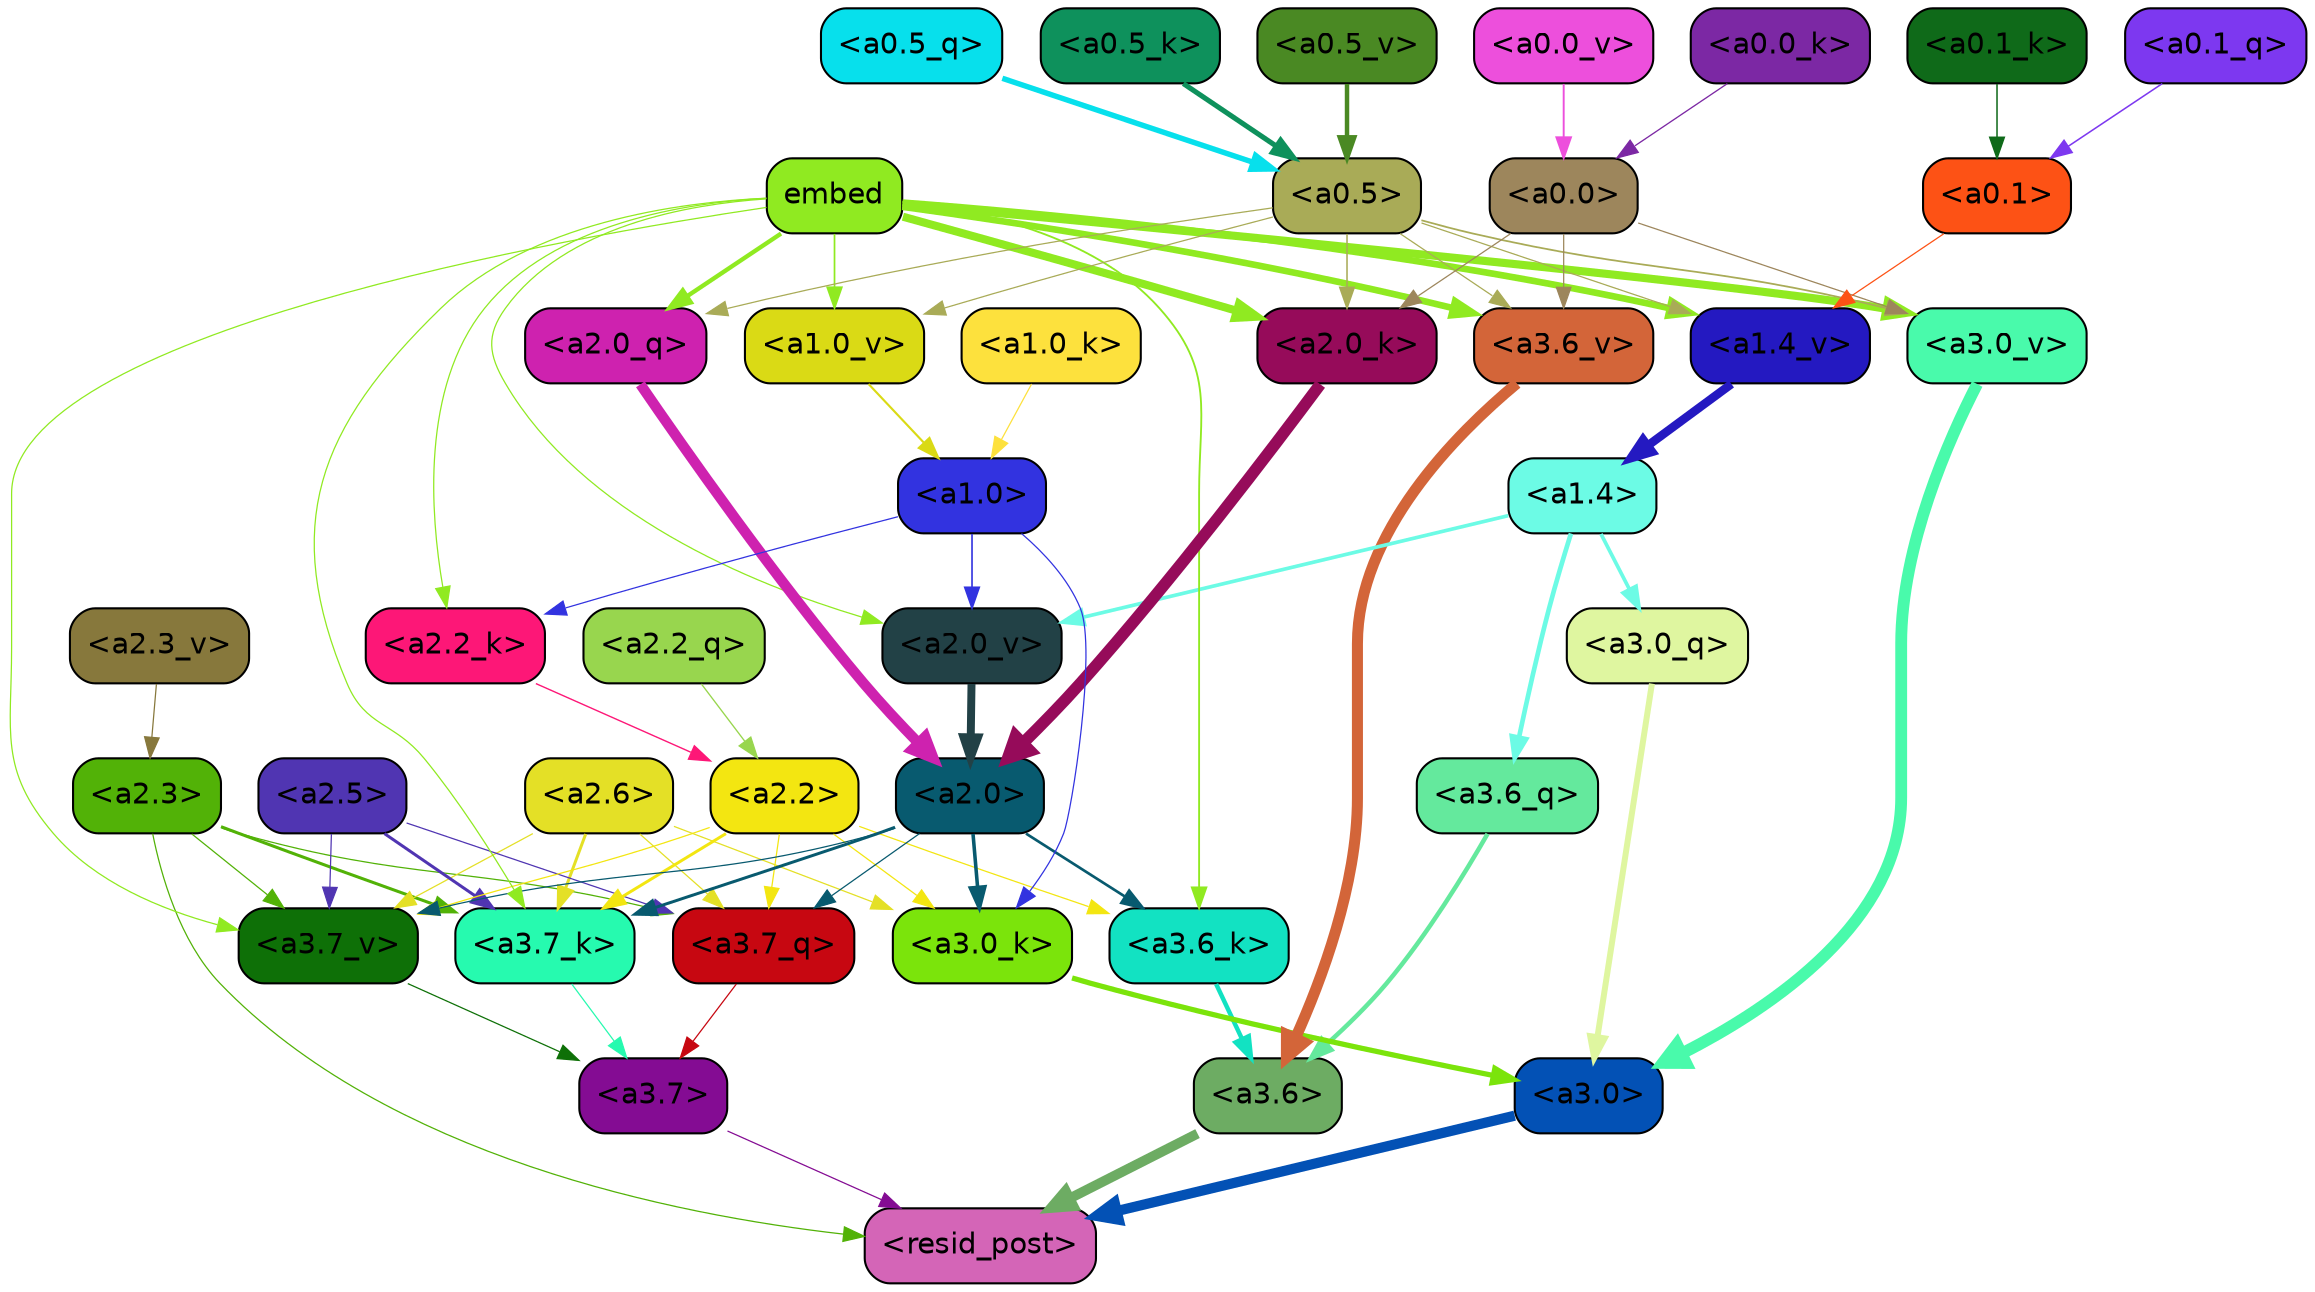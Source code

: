 strict digraph "" {
	graph [bgcolor=transparent,
		layout=dot,
		overlap=false,
		splines=true
	];
	"<a3.7>"	[color=black,
		fillcolor="#840c93",
		fontname=Helvetica,
		shape=box,
		style="filled, rounded"];
	"<resid_post>"	[color=black,
		fillcolor="#d465b7",
		fontname=Helvetica,
		shape=box,
		style="filled, rounded"];
	"<a3.7>" -> "<resid_post>"	[color="#840c93",
		penwidth=0.6];
	"<a3.6>"	[color=black,
		fillcolor="#6dac63",
		fontname=Helvetica,
		shape=box,
		style="filled, rounded"];
	"<a3.6>" -> "<resid_post>"	[color="#6dac63",
		penwidth=4.746312499046326];
	"<a3.0>"	[color=black,
		fillcolor="#0351b5",
		fontname=Helvetica,
		shape=box,
		style="filled, rounded"];
	"<a3.0>" -> "<resid_post>"	[color="#0351b5",
		penwidth=4.896343111991882];
	"<a2.3>"	[color=black,
		fillcolor="#52b207",
		fontname=Helvetica,
		shape=box,
		style="filled, rounded"];
	"<a2.3>" -> "<resid_post>"	[color="#52b207",
		penwidth=0.6];
	"<a3.7_q>"	[color=black,
		fillcolor="#c70711",
		fontname=Helvetica,
		shape=box,
		style="filled, rounded"];
	"<a2.3>" -> "<a3.7_q>"	[color="#52b207",
		penwidth=0.6];
	"<a3.7_k>"	[color=black,
		fillcolor="#26faaf",
		fontname=Helvetica,
		shape=box,
		style="filled, rounded"];
	"<a2.3>" -> "<a3.7_k>"	[color="#52b207",
		penwidth=1.467104621231556];
	"<a3.7_v>"	[color=black,
		fillcolor="#0e7007",
		fontname=Helvetica,
		shape=box,
		style="filled, rounded"];
	"<a2.3>" -> "<a3.7_v>"	[color="#52b207",
		penwidth=0.6];
	"<a3.7_q>" -> "<a3.7>"	[color="#c70711",
		penwidth=0.6];
	"<a3.6_q>"	[color=black,
		fillcolor="#64e99d",
		fontname=Helvetica,
		shape=box,
		style="filled, rounded"];
	"<a3.6_q>" -> "<a3.6>"	[color="#64e99d",
		penwidth=2.160832464694977];
	"<a3.0_q>"	[color=black,
		fillcolor="#dff6a0",
		fontname=Helvetica,
		shape=box,
		style="filled, rounded"];
	"<a3.0_q>" -> "<a3.0>"	[color="#dff6a0",
		penwidth=2.870753765106201];
	"<a3.7_k>" -> "<a3.7>"	[color="#26faaf",
		penwidth=0.6];
	"<a3.6_k>"	[color=black,
		fillcolor="#12e2c2",
		fontname=Helvetica,
		shape=box,
		style="filled, rounded"];
	"<a3.6_k>" -> "<a3.6>"	[color="#12e2c2",
		penwidth=2.13908451795578];
	"<a3.0_k>"	[color=black,
		fillcolor="#7be40b",
		fontname=Helvetica,
		shape=box,
		style="filled, rounded"];
	"<a3.0_k>" -> "<a3.0>"	[color="#7be40b",
		penwidth=2.520303964614868];
	"<a3.7_v>" -> "<a3.7>"	[color="#0e7007",
		penwidth=0.6];
	"<a3.6_v>"	[color=black,
		fillcolor="#d36539",
		fontname=Helvetica,
		shape=box,
		style="filled, rounded"];
	"<a3.6_v>" -> "<a3.6>"	[color="#d36539",
		penwidth=5.297133803367615];
	"<a3.0_v>"	[color=black,
		fillcolor="#49faab",
		fontname=Helvetica,
		shape=box,
		style="filled, rounded"];
	"<a3.0_v>" -> "<a3.0>"	[color="#49faab",
		penwidth=5.680712580680847];
	"<a2.6>"	[color=black,
		fillcolor="#e4e026",
		fontname=Helvetica,
		shape=box,
		style="filled, rounded"];
	"<a2.6>" -> "<a3.7_q>"	[color="#e4e026",
		penwidth=0.6];
	"<a2.6>" -> "<a3.7_k>"	[color="#e4e026",
		penwidth=1.4453159049153328];
	"<a2.6>" -> "<a3.0_k>"	[color="#e4e026",
		penwidth=0.6];
	"<a2.6>" -> "<a3.7_v>"	[color="#e4e026",
		penwidth=0.6];
	"<a2.5>"	[color=black,
		fillcolor="#5035b2",
		fontname=Helvetica,
		shape=box,
		style="filled, rounded"];
	"<a2.5>" -> "<a3.7_q>"	[color="#5035b2",
		penwidth=0.6];
	"<a2.5>" -> "<a3.7_k>"	[color="#5035b2",
		penwidth=1.4526091292500496];
	"<a2.5>" -> "<a3.7_v>"	[color="#5035b2",
		penwidth=0.6];
	"<a2.2>"	[color=black,
		fillcolor="#f3e611",
		fontname=Helvetica,
		shape=box,
		style="filled, rounded"];
	"<a2.2>" -> "<a3.7_q>"	[color="#f3e611",
		penwidth=0.6];
	"<a2.2>" -> "<a3.7_k>"	[color="#f3e611",
		penwidth=1.4310357049107552];
	"<a2.2>" -> "<a3.6_k>"	[color="#f3e611",
		penwidth=0.6];
	"<a2.2>" -> "<a3.0_k>"	[color="#f3e611",
		penwidth=0.6];
	"<a2.2>" -> "<a3.7_v>"	[color="#f3e611",
		penwidth=0.6];
	"<a2.0>"	[color=black,
		fillcolor="#085a6f",
		fontname=Helvetica,
		shape=box,
		style="filled, rounded"];
	"<a2.0>" -> "<a3.7_q>"	[color="#085a6f",
		penwidth=0.6];
	"<a2.0>" -> "<a3.7_k>"	[color="#085a6f",
		penwidth=1.4314699843525887];
	"<a2.0>" -> "<a3.6_k>"	[color="#085a6f",
		penwidth=1.2950235605239868];
	"<a2.0>" -> "<a3.0_k>"	[color="#085a6f",
		penwidth=1.712992787361145];
	"<a2.0>" -> "<a3.7_v>"	[color="#085a6f",
		penwidth=0.6];
	"<a1.4>"	[color=black,
		fillcolor="#6cfbe5",
		fontname=Helvetica,
		shape=box,
		style="filled, rounded"];
	"<a1.4>" -> "<a3.6_q>"	[color="#6cfbe5",
		penwidth=2.242796540260315];
	"<a1.4>" -> "<a3.0_q>"	[color="#6cfbe5",
		penwidth=1.7808996737003326];
	"<a2.0_v>"	[color=black,
		fillcolor="#224146",
		fontname=Helvetica,
		shape=box,
		style="filled, rounded"];
	"<a1.4>" -> "<a2.0_v>"	[color="#6cfbe5",
		penwidth=1.7603429555892944];
	embed	[color=black,
		fillcolor="#90ea21",
		fontname=Helvetica,
		shape=box,
		style="filled, rounded"];
	embed -> "<a3.7_k>"	[color="#90ea21",
		penwidth=0.6];
	embed -> "<a3.6_k>"	[color="#90ea21",
		penwidth=0.891706109046936];
	embed -> "<a3.7_v>"	[color="#90ea21",
		penwidth=0.6];
	embed -> "<a3.6_v>"	[color="#90ea21",
		penwidth=3.1766927242279053];
	embed -> "<a3.0_v>"	[color="#90ea21",
		penwidth=3.9005755856633186];
	"<a2.0_q>"	[color=black,
		fillcolor="#ce22af",
		fontname=Helvetica,
		shape=box,
		style="filled, rounded"];
	embed -> "<a2.0_q>"	[color="#90ea21",
		penwidth=2.0810389518737793];
	"<a2.2_k>"	[color=black,
		fillcolor="#fd1777",
		fontname=Helvetica,
		shape=box,
		style="filled, rounded"];
	embed -> "<a2.2_k>"	[color="#90ea21",
		penwidth=0.6];
	"<a2.0_k>"	[color=black,
		fillcolor="#960b5a",
		fontname=Helvetica,
		shape=box,
		style="filled, rounded"];
	embed -> "<a2.0_k>"	[color="#90ea21",
		penwidth=3.8915770053863525];
	embed -> "<a2.0_v>"	[color="#90ea21",
		penwidth=0.6];
	"<a1.4_v>"	[color=black,
		fillcolor="#2419c1",
		fontname=Helvetica,
		shape=box,
		style="filled, rounded"];
	embed -> "<a1.4_v>"	[color="#90ea21",
		penwidth=3.201367974281311];
	"<a1.0_v>"	[color=black,
		fillcolor="#dada15",
		fontname=Helvetica,
		shape=box,
		style="filled, rounded"];
	embed -> "<a1.0_v>"	[color="#90ea21",
		penwidth=0.8298318386077881];
	"<a1.0>"	[color=black,
		fillcolor="#3233e0",
		fontname=Helvetica,
		shape=box,
		style="filled, rounded"];
	"<a1.0>" -> "<a3.0_k>"	[color="#3233e0",
		penwidth=0.6];
	"<a1.0>" -> "<a2.2_k>"	[color="#3233e0",
		penwidth=0.6];
	"<a1.0>" -> "<a2.0_v>"	[color="#3233e0",
		penwidth=0.7897878289222717];
	"<a0.5>"	[color=black,
		fillcolor="#a9ab57",
		fontname=Helvetica,
		shape=box,
		style="filled, rounded"];
	"<a0.5>" -> "<a3.6_v>"	[color="#a9ab57",
		penwidth=0.6];
	"<a0.5>" -> "<a3.0_v>"	[color="#a9ab57",
		penwidth=0.8493617177009583];
	"<a0.5>" -> "<a2.0_q>"	[color="#a9ab57",
		penwidth=0.6];
	"<a0.5>" -> "<a2.0_k>"	[color="#a9ab57",
		penwidth=0.7482255101203918];
	"<a0.5>" -> "<a1.4_v>"	[color="#a9ab57",
		penwidth=0.6];
	"<a0.5>" -> "<a1.0_v>"	[color="#a9ab57",
		penwidth=0.6];
	"<a0.0>"	[color=black,
		fillcolor="#9d865c",
		fontname=Helvetica,
		shape=box,
		style="filled, rounded"];
	"<a0.0>" -> "<a3.6_v>"	[color="#9d865c",
		penwidth=0.6];
	"<a0.0>" -> "<a3.0_v>"	[color="#9d865c",
		penwidth=0.6];
	"<a0.0>" -> "<a2.0_k>"	[color="#9d865c",
		penwidth=0.6];
	"<a2.2_q>"	[color=black,
		fillcolor="#98d64e",
		fontname=Helvetica,
		shape=box,
		style="filled, rounded"];
	"<a2.2_q>" -> "<a2.2>"	[color="#98d64e",
		penwidth=0.6449352353811264];
	"<a2.0_q>" -> "<a2.0>"	[color="#ce22af",
		penwidth=5.017253503203392];
	"<a2.2_k>" -> "<a2.2>"	[color="#fd1777",
		penwidth=0.6690489649772644];
	"<a2.0_k>" -> "<a2.0>"	[color="#960b5a",
		penwidth=5.656688302755356];
	"<a2.3_v>"	[color=black,
		fillcolor="#87783c",
		fontname=Helvetica,
		shape=box,
		style="filled, rounded"];
	"<a2.3_v>" -> "<a2.3>"	[color="#87783c",
		penwidth=0.6];
	"<a2.0_v>" -> "<a2.0>"	[color="#224146",
		penwidth=3.8170836865901947];
	"<a1.0_k>"	[color=black,
		fillcolor="#fde13d",
		fontname=Helvetica,
		shape=box,
		style="filled, rounded"];
	"<a1.0_k>" -> "<a1.0>"	[color="#fde13d",
		penwidth=0.6];
	"<a1.4_v>" -> "<a1.4>"	[color="#2419c1",
		penwidth=4.140247106552124];
	"<a1.0_v>" -> "<a1.0>"	[color="#dada15",
		penwidth=1.020309567451477];
	"<a0.1>"	[color=black,
		fillcolor="#fd5215",
		fontname=Helvetica,
		shape=box,
		style="filled, rounded"];
	"<a0.1>" -> "<a1.4_v>"	[color="#fd5215",
		penwidth=0.6];
	"<a0.5_q>"	[color=black,
		fillcolor="#07e0ec",
		fontname=Helvetica,
		shape=box,
		style="filled, rounded"];
	"<a0.5_q>" -> "<a0.5>"	[color="#07e0ec",
		penwidth=2.6191927194595337];
	"<a0.1_q>"	[color=black,
		fillcolor="#7d38f0",
		fontname=Helvetica,
		shape=box,
		style="filled, rounded"];
	"<a0.1_q>" -> "<a0.1>"	[color="#7d38f0",
		penwidth=0.7419459819793701];
	"<a0.5_k>"	[color=black,
		fillcolor="#0e915c",
		fontname=Helvetica,
		shape=box,
		style="filled, rounded"];
	"<a0.5_k>" -> "<a0.5>"	[color="#0e915c",
		penwidth=2.463372588157654];
	"<a0.1_k>"	[color=black,
		fillcolor="#0f6a19",
		fontname=Helvetica,
		shape=box,
		style="filled, rounded"];
	"<a0.1_k>" -> "<a0.1>"	[color="#0f6a19",
		penwidth=0.7361900806427002];
	"<a0.0_k>"	[color=black,
		fillcolor="#7c28a4",
		fontname=Helvetica,
		shape=box,
		style="filled, rounded"];
	"<a0.0_k>" -> "<a0.0>"	[color="#7c28a4",
		penwidth=0.6284329891204834];
	"<a0.5_v>"	[color=black,
		fillcolor="#4a8923",
		fontname=Helvetica,
		shape=box,
		style="filled, rounded"];
	"<a0.5_v>" -> "<a0.5>"	[color="#4a8923",
		penwidth=2.1396186351776123];
	"<a0.0_v>"	[color=black,
		fillcolor="#ed4fdc",
		fontname=Helvetica,
		shape=box,
		style="filled, rounded"];
	"<a0.0_v>" -> "<a0.0>"	[color="#ed4fdc",
		penwidth=0.9198480844497681];
}
